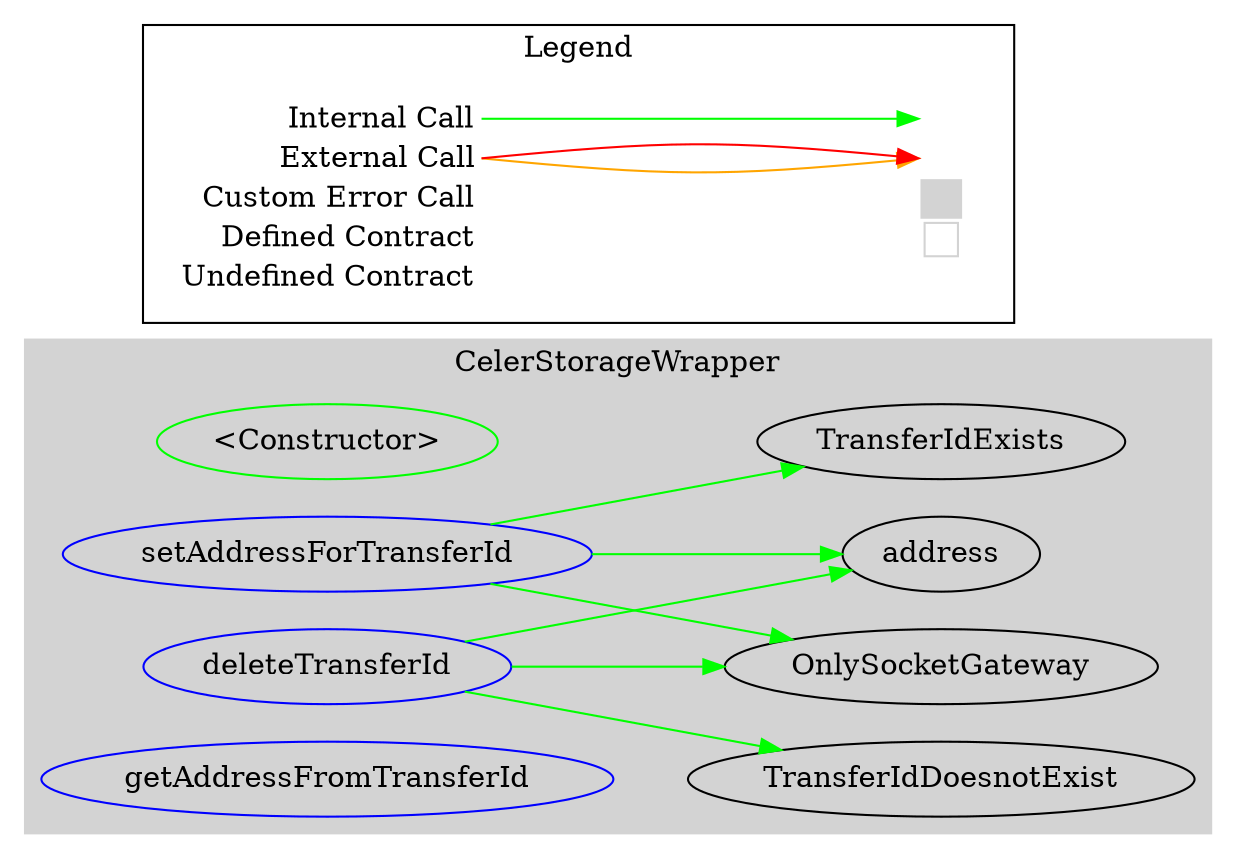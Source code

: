 digraph G {
  graph [ ratio = "auto", page = "100", compound =true ];
subgraph "clusterCelerStorageWrapper" {
  graph [ label = "CelerStorageWrapper", color = "lightgray", style = "filled", bgcolor = "lightgray" ];
  "CelerStorageWrapper.<Constructor>" [ label = "<Constructor>", color = "green" ];
  "CelerStorageWrapper.setAddressForTransferId" [ label = "setAddressForTransferId", color = "blue" ];
  "CelerStorageWrapper.deleteTransferId" [ label = "deleteTransferId", color = "blue" ];
  "CelerStorageWrapper.getAddressFromTransferId" [ label = "getAddressFromTransferId", color = "blue" ];
  "CelerStorageWrapper.OnlySocketGateway" [ label = "OnlySocketGateway" ];
  "CelerStorageWrapper.address" [ label = "address" ];
  "CelerStorageWrapper.TransferIdExists" [ label = "TransferIdExists" ];
  "CelerStorageWrapper.TransferIdDoesnotExist" [ label = "TransferIdDoesnotExist" ];
}

  "CelerStorageWrapper.setAddressForTransferId";
  "CelerStorageWrapper.OnlySocketGateway";
  "CelerStorageWrapper.address";
  "CelerStorageWrapper.TransferIdExists";
  "CelerStorageWrapper.deleteTransferId";
  "CelerStorageWrapper.TransferIdDoesnotExist";
  "CelerStorageWrapper.setAddressForTransferId" -> "CelerStorageWrapper.OnlySocketGateway" [ color = "green" ];
  "CelerStorageWrapper.setAddressForTransferId" -> "CelerStorageWrapper.address" [ color = "green" ];
  "CelerStorageWrapper.setAddressForTransferId" -> "CelerStorageWrapper.TransferIdExists" [ color = "green" ];
  "CelerStorageWrapper.deleteTransferId" -> "CelerStorageWrapper.OnlySocketGateway" [ color = "green" ];
  "CelerStorageWrapper.deleteTransferId" -> "CelerStorageWrapper.address" [ color = "green" ];
  "CelerStorageWrapper.deleteTransferId" -> "CelerStorageWrapper.TransferIdDoesnotExist" [ color = "green" ];


rankdir=LR
node [shape=plaintext]
subgraph cluster_01 { 
label = "Legend";
key [label=<<table border="0" cellpadding="2" cellspacing="0" cellborder="0">
  <tr><td align="right" port="i1">Internal Call</td></tr>
  <tr><td align="right" port="i2">External Call</td></tr>
  <tr><td align="right" port="i2">Custom Error Call</td></tr>
  <tr><td align="right" port="i3">Defined Contract</td></tr>
  <tr><td align="right" port="i4">Undefined Contract</td></tr>
  </table>>]
key2 [label=<<table border="0" cellpadding="2" cellspacing="0" cellborder="0">
  <tr><td port="i1">&nbsp;&nbsp;&nbsp;</td></tr>
  <tr><td port="i2">&nbsp;&nbsp;&nbsp;</td></tr>
  <tr><td port="i3" bgcolor="lightgray">&nbsp;&nbsp;&nbsp;</td></tr>
  <tr><td port="i4">
    <table border="1" cellborder="0" cellspacing="0" cellpadding="7" color="lightgray">
      <tr>
       <td></td>
      </tr>
     </table>
  </td></tr>
  </table>>]
key:i1:e -> key2:i1:w [color="green"]
key:i2:e -> key2:i2:w [color="orange"]
key:i2:e -> key2:i2:w [color="red"]
}
}

